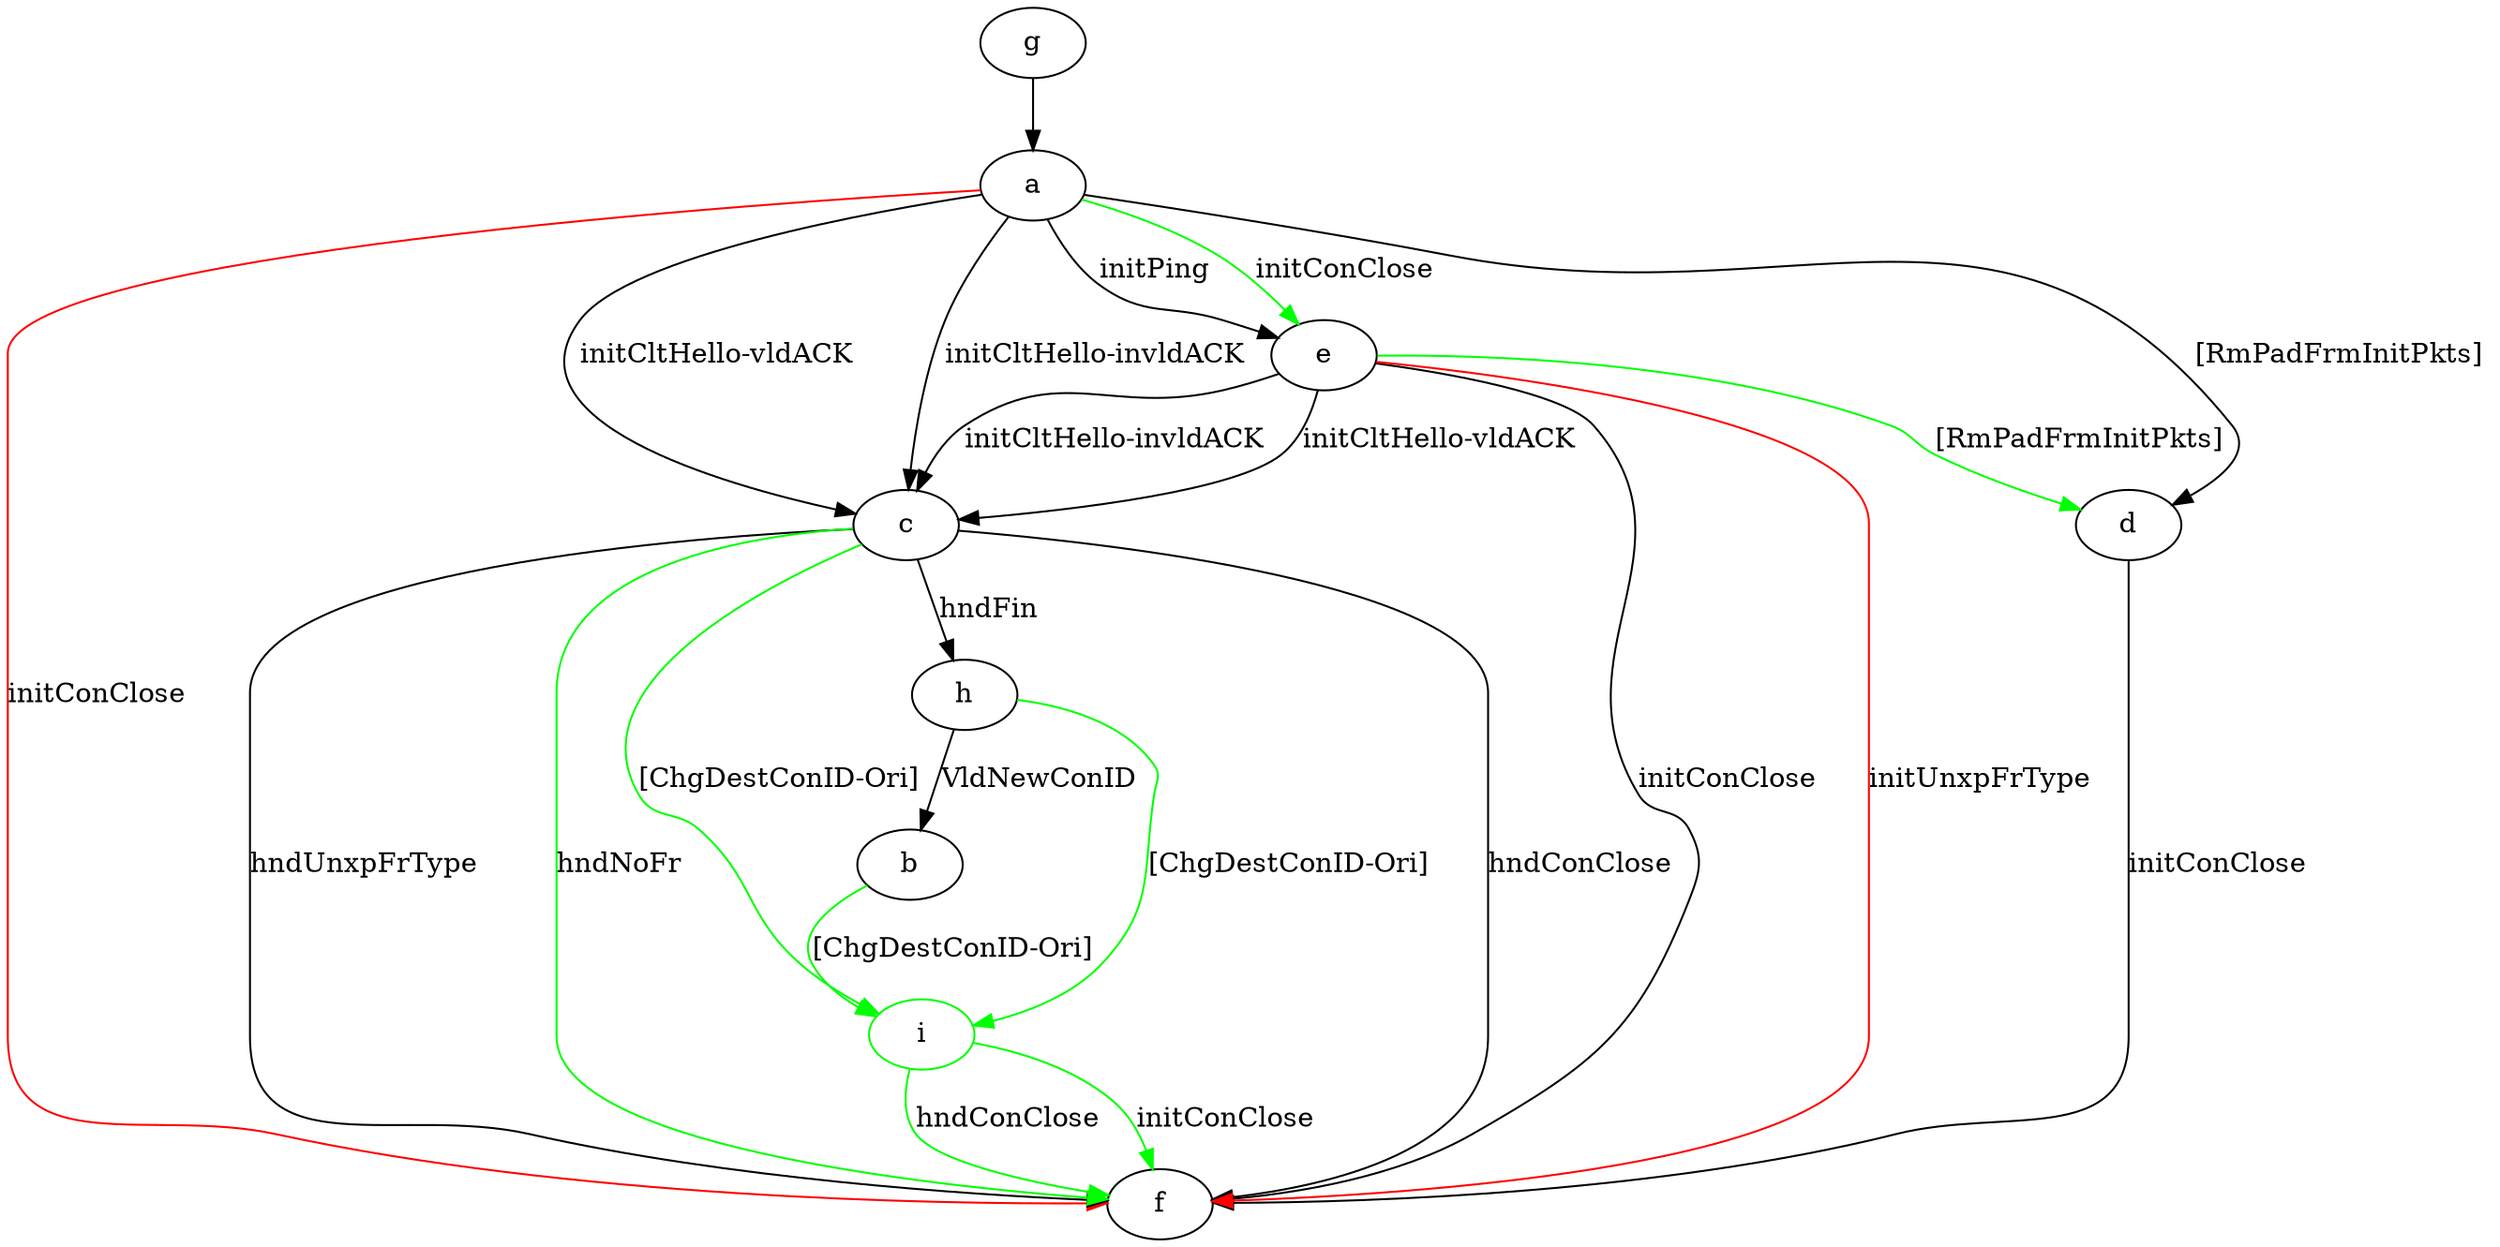 digraph "" {
	a -> c	[key=0,
		label="initCltHello-vldACK "];
	a -> c	[key=1,
		label="initCltHello-invldACK "];
	a -> d	[key=0,
		label="[RmPadFrmInitPkts] "];
	a -> e	[key=0,
		label="initPing "];
	a -> e	[key=1,
		color=green,
		label="initConClose "];
	a -> f	[key=0,
		color=red,
		label="initConClose "];
	i	[color=green];
	b -> i	[key=0,
		color=green,
		label="[ChgDestConID-Ori] "];
	c -> f	[key=0,
		label="hndConClose "];
	c -> f	[key=1,
		label="hndUnxpFrType "];
	c -> f	[key=2,
		color=green,
		label="hndNoFr "];
	c -> h	[key=0,
		label="hndFin "];
	c -> i	[key=0,
		color=green,
		label="[ChgDestConID-Ori] "];
	d -> f	[key=0,
		label="initConClose "];
	e -> c	[key=0,
		label="initCltHello-vldACK "];
	e -> c	[key=1,
		label="initCltHello-invldACK "];
	e -> d	[key=0,
		color=green,
		label="[RmPadFrmInitPkts] "];
	e -> f	[key=0,
		label="initConClose "];
	e -> f	[key=1,
		color=red,
		label="initUnxpFrType "];
	g -> a	[key=0];
	h -> b	[key=0,
		label="VldNewConID "];
	h -> i	[key=0,
		color=green,
		label="[ChgDestConID-Ori] "];
	i -> f	[key=0,
		color=green,
		label="initConClose "];
	i -> f	[key=1,
		color=green,
		label="hndConClose "];
}
